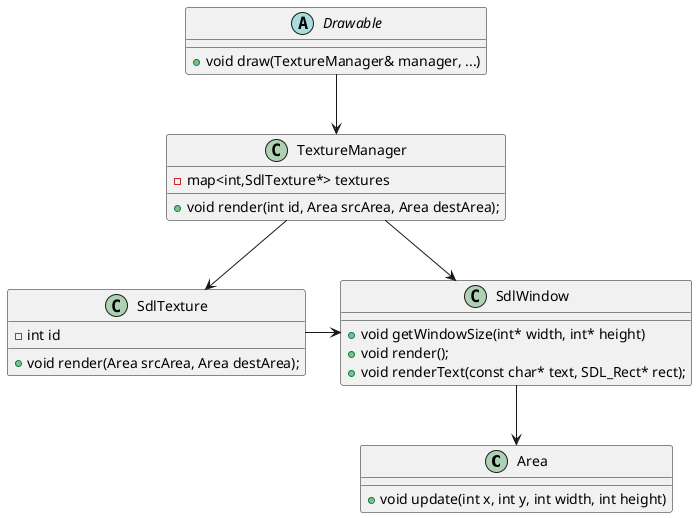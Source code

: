 @startuml
class Area {
    + void update(int x, int y, int width, int height)
}
abstract class Drawable {
    + void draw(TextureManager& manager, ...)
}
class SdlTexture {
    - int id
    + void render(Area srcArea, Area destArea);
}
class SdlWindow {
    + void getWindowSize(int* width, int* height)
    + void render();
    + void renderText(const char* text, SDL_Rect* rect);
}
class TextureManager {
    - map<int,SdlTexture*> textures
    + void render(int id, Area srcArea, Area destArea);
}

Drawable --> TextureManager
SdlTexture -right-> SdlWindow
SdlWindow -down-> Area
TextureManager --> SdlWindow
TextureManager --> SdlTexture
@endumll